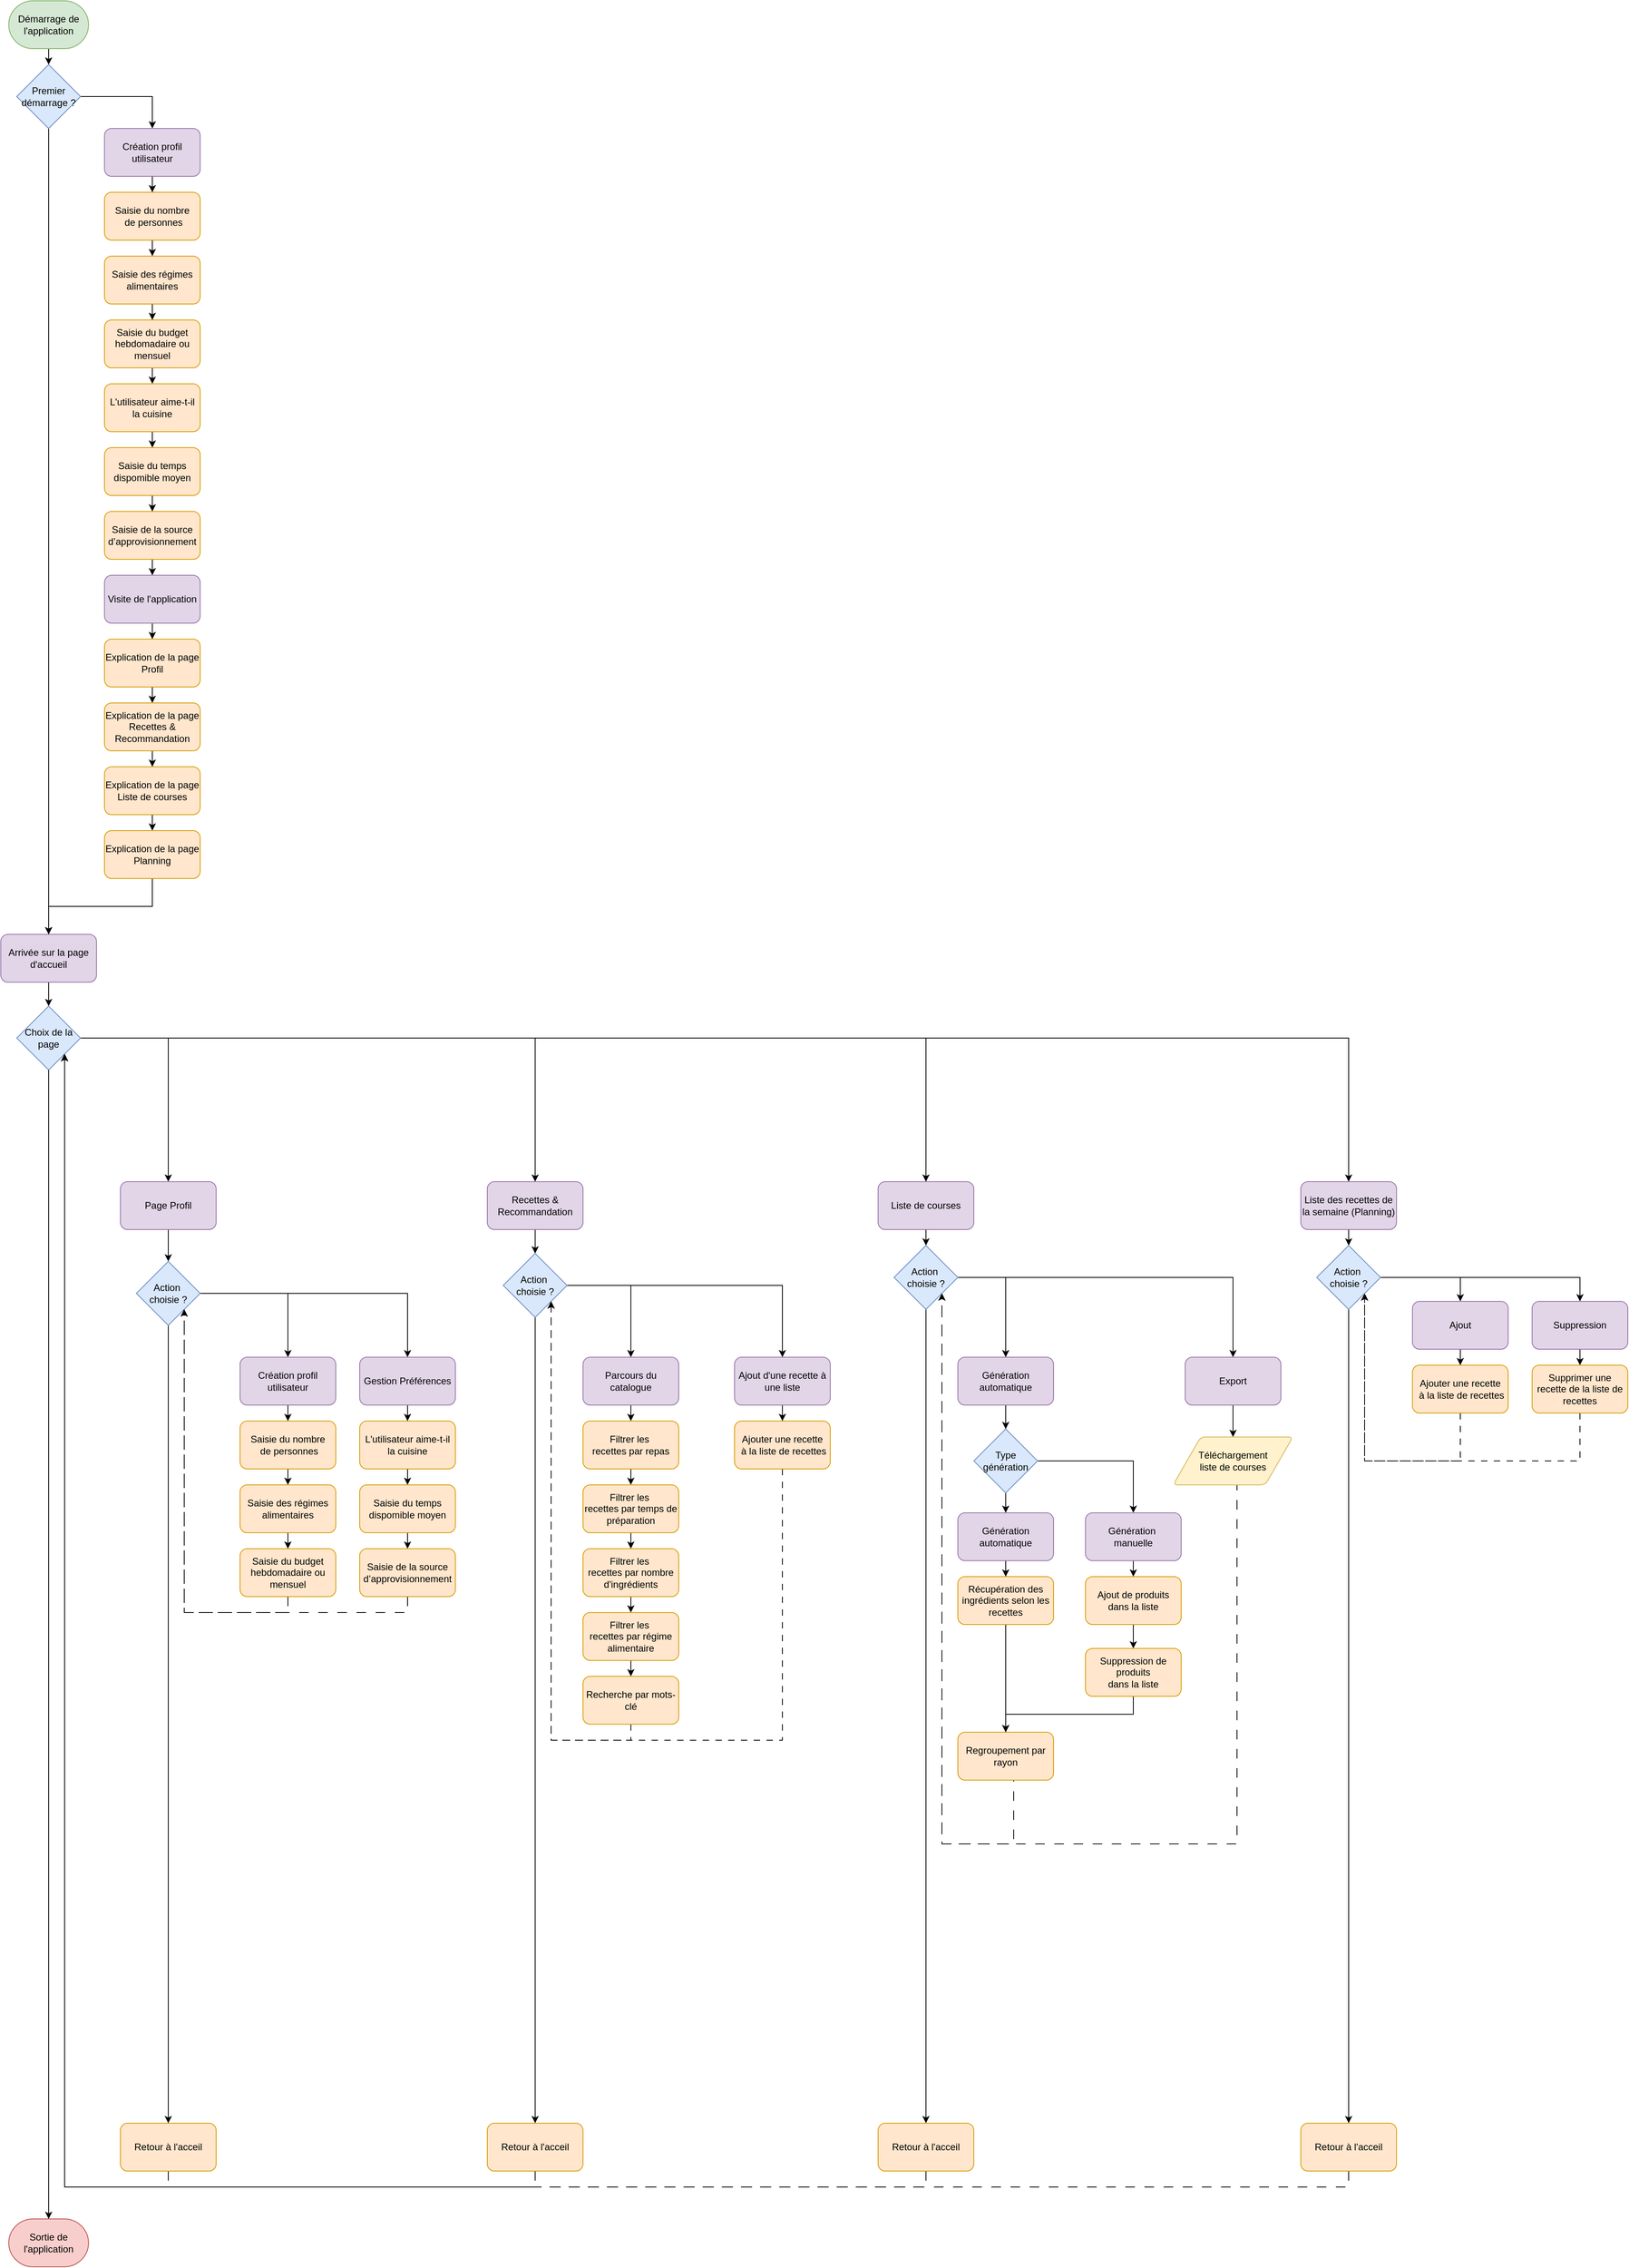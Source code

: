 <mxfile version="26.2.14">
  <diagram id="C5RBs43oDa-KdzZeNtuy" name="Page-1">
    <mxGraphModel dx="5477" dy="4940" grid="1" gridSize="10" guides="1" tooltips="1" connect="1" arrows="1" fold="1" page="0" pageScale="1" pageWidth="827" pageHeight="1169" math="0" shadow="0">
      <root>
        <mxCell id="WIyWlLk6GJQsqaUBKTNV-0" />
        <mxCell id="WIyWlLk6GJQsqaUBKTNV-1" parent="WIyWlLk6GJQsqaUBKTNV-0" />
        <mxCell id="wXpOA6ohuVYkugTAgdoW-139" style="edgeStyle=orthogonalEdgeStyle;rounded=0;orthogonalLoop=1;jettySize=auto;html=1;exitX=0.5;exitY=1;exitDx=0;exitDy=0;entryX=0.5;entryY=0;entryDx=0;entryDy=0;" edge="1" parent="WIyWlLk6GJQsqaUBKTNV-1" source="wXpOA6ohuVYkugTAgdoW-3" target="wXpOA6ohuVYkugTAgdoW-75">
          <mxGeometry relative="1" as="geometry" />
        </mxCell>
        <mxCell id="wXpOA6ohuVYkugTAgdoW-3" value="Arrivée sur la page d&#39;accueil" style="rounded=1;whiteSpace=wrap;html=1;fillColor=#e1d5e7;strokeColor=#9673a6;" vertex="1" parent="WIyWlLk6GJQsqaUBKTNV-1">
          <mxGeometry x="60" y="-350" width="120" height="60" as="geometry" />
        </mxCell>
        <mxCell id="wXpOA6ohuVYkugTAgdoW-43" style="edgeStyle=orthogonalEdgeStyle;rounded=0;orthogonalLoop=1;jettySize=auto;html=1;exitX=0.5;exitY=1;exitDx=0;exitDy=0;entryX=0.5;entryY=0;entryDx=0;entryDy=0;" edge="1" parent="WIyWlLk6GJQsqaUBKTNV-1" source="wXpOA6ohuVYkugTAgdoW-33" target="wXpOA6ohuVYkugTAgdoW-35">
          <mxGeometry relative="1" as="geometry" />
        </mxCell>
        <mxCell id="wXpOA6ohuVYkugTAgdoW-33" value="Recettes &amp;amp; Recommandation" style="rounded=1;whiteSpace=wrap;html=1;fillColor=#e1d5e7;strokeColor=#9673a6;" vertex="1" parent="WIyWlLk6GJQsqaUBKTNV-1">
          <mxGeometry x="670" y="-40" width="120" height="60" as="geometry" />
        </mxCell>
        <mxCell id="wXpOA6ohuVYkugTAgdoW-98" style="edgeStyle=orthogonalEdgeStyle;rounded=0;orthogonalLoop=1;jettySize=auto;html=1;exitX=1;exitY=0.5;exitDx=0;exitDy=0;entryX=0.5;entryY=0;entryDx=0;entryDy=0;" edge="1" parent="WIyWlLk6GJQsqaUBKTNV-1" source="wXpOA6ohuVYkugTAgdoW-35" target="wXpOA6ohuVYkugTAgdoW-97">
          <mxGeometry relative="1" as="geometry" />
        </mxCell>
        <mxCell id="wXpOA6ohuVYkugTAgdoW-99" style="edgeStyle=orthogonalEdgeStyle;rounded=0;orthogonalLoop=1;jettySize=auto;html=1;exitX=1;exitY=0.5;exitDx=0;exitDy=0;entryX=0.5;entryY=0;entryDx=0;entryDy=0;" edge="1" parent="WIyWlLk6GJQsqaUBKTNV-1" source="wXpOA6ohuVYkugTAgdoW-35" target="wXpOA6ohuVYkugTAgdoW-96">
          <mxGeometry relative="1" as="geometry" />
        </mxCell>
        <mxCell id="wXpOA6ohuVYkugTAgdoW-158" style="edgeStyle=orthogonalEdgeStyle;rounded=0;orthogonalLoop=1;jettySize=auto;html=1;exitX=0.5;exitY=1;exitDx=0;exitDy=0;entryX=0.5;entryY=0;entryDx=0;entryDy=0;" edge="1" parent="WIyWlLk6GJQsqaUBKTNV-1" source="wXpOA6ohuVYkugTAgdoW-35" target="wXpOA6ohuVYkugTAgdoW-156">
          <mxGeometry relative="1" as="geometry" />
        </mxCell>
        <mxCell id="wXpOA6ohuVYkugTAgdoW-35" value="&lt;div&gt;Action&amp;nbsp;&lt;/div&gt;&lt;div&gt;choisie ?&lt;/div&gt;" style="rhombus;whiteSpace=wrap;html=1;fillColor=#dae8fc;strokeColor=#6c8ebf;" vertex="1" parent="WIyWlLk6GJQsqaUBKTNV-1">
          <mxGeometry x="690" y="50" width="80" height="80" as="geometry" />
        </mxCell>
        <mxCell id="wXpOA6ohuVYkugTAgdoW-40" style="edgeStyle=orthogonalEdgeStyle;rounded=0;orthogonalLoop=1;jettySize=auto;html=1;exitX=0.5;exitY=1;exitDx=0;exitDy=0;entryX=0.5;entryY=0;entryDx=0;entryDy=0;" edge="1" parent="WIyWlLk6GJQsqaUBKTNV-1" source="wXpOA6ohuVYkugTAgdoW-36" target="wXpOA6ohuVYkugTAgdoW-37">
          <mxGeometry relative="1" as="geometry" />
        </mxCell>
        <mxCell id="wXpOA6ohuVYkugTAgdoW-36" value="&lt;div&gt;Filtrer les&amp;nbsp;&lt;/div&gt;&lt;div&gt;recettes par repas&lt;/div&gt;" style="rounded=1;whiteSpace=wrap;html=1;fillColor=#ffe6cc;strokeColor=#d79b00;" vertex="1" parent="WIyWlLk6GJQsqaUBKTNV-1">
          <mxGeometry x="790" y="260" width="120" height="60" as="geometry" />
        </mxCell>
        <mxCell id="wXpOA6ohuVYkugTAgdoW-41" style="edgeStyle=orthogonalEdgeStyle;rounded=0;orthogonalLoop=1;jettySize=auto;html=1;exitX=0.5;exitY=1;exitDx=0;exitDy=0;entryX=0.5;entryY=0;entryDx=0;entryDy=0;" edge="1" parent="WIyWlLk6GJQsqaUBKTNV-1" source="wXpOA6ohuVYkugTAgdoW-37" target="wXpOA6ohuVYkugTAgdoW-38">
          <mxGeometry relative="1" as="geometry" />
        </mxCell>
        <mxCell id="wXpOA6ohuVYkugTAgdoW-37" value="&lt;div&gt;Filtrer les&amp;nbsp;&lt;/div&gt;&lt;div&gt;recettes par temps de préparation&lt;/div&gt;" style="rounded=1;whiteSpace=wrap;html=1;fillColor=#ffe6cc;strokeColor=#d79b00;" vertex="1" parent="WIyWlLk6GJQsqaUBKTNV-1">
          <mxGeometry x="790" y="340" width="120" height="60" as="geometry" />
        </mxCell>
        <mxCell id="wXpOA6ohuVYkugTAgdoW-62" style="edgeStyle=orthogonalEdgeStyle;rounded=0;orthogonalLoop=1;jettySize=auto;html=1;exitX=0.5;exitY=1;exitDx=0;exitDy=0;entryX=0.5;entryY=0;entryDx=0;entryDy=0;" edge="1" parent="WIyWlLk6GJQsqaUBKTNV-1" source="wXpOA6ohuVYkugTAgdoW-38" target="wXpOA6ohuVYkugTAgdoW-59">
          <mxGeometry relative="1" as="geometry" />
        </mxCell>
        <mxCell id="wXpOA6ohuVYkugTAgdoW-38" value="&lt;div&gt;Filtrer les&amp;nbsp;&lt;/div&gt;&lt;div&gt;recettes par nombre d&#39;ingrédients&lt;/div&gt;" style="rounded=1;whiteSpace=wrap;html=1;fillColor=#ffe6cc;strokeColor=#d79b00;" vertex="1" parent="WIyWlLk6GJQsqaUBKTNV-1">
          <mxGeometry x="790" y="420" width="120" height="60" as="geometry" />
        </mxCell>
        <mxCell id="wXpOA6ohuVYkugTAgdoW-101" style="edgeStyle=orthogonalEdgeStyle;rounded=0;orthogonalLoop=1;jettySize=auto;html=1;exitX=0.5;exitY=1;exitDx=0;exitDy=0;entryX=1;entryY=1;entryDx=0;entryDy=0;dashed=1;dashPattern=8 8;" edge="1" parent="WIyWlLk6GJQsqaUBKTNV-1" source="wXpOA6ohuVYkugTAgdoW-44" target="wXpOA6ohuVYkugTAgdoW-35">
          <mxGeometry relative="1" as="geometry">
            <Array as="points">
              <mxPoint x="1040" y="660" />
              <mxPoint x="750" y="660" />
            </Array>
          </mxGeometry>
        </mxCell>
        <mxCell id="wXpOA6ohuVYkugTAgdoW-44" value="&lt;div&gt;Ajouter une recette&lt;/div&gt;&lt;div&gt;&amp;nbsp;à la liste de recettes&lt;/div&gt;" style="rounded=1;whiteSpace=wrap;html=1;fillColor=#ffe6cc;strokeColor=#d79b00;" vertex="1" parent="WIyWlLk6GJQsqaUBKTNV-1">
          <mxGeometry x="980" y="260" width="120" height="60" as="geometry" />
        </mxCell>
        <mxCell id="wXpOA6ohuVYkugTAgdoW-142" style="edgeStyle=orthogonalEdgeStyle;rounded=0;orthogonalLoop=1;jettySize=auto;html=1;exitX=0.5;exitY=1;exitDx=0;exitDy=0;entryX=0.5;entryY=0;entryDx=0;entryDy=0;" edge="1" parent="WIyWlLk6GJQsqaUBKTNV-1" source="wXpOA6ohuVYkugTAgdoW-46" target="wXpOA6ohuVYkugTAgdoW-141">
          <mxGeometry relative="1" as="geometry" />
        </mxCell>
        <mxCell id="wXpOA6ohuVYkugTAgdoW-46" value="Liste de courses" style="rounded=1;whiteSpace=wrap;html=1;fillColor=#e1d5e7;strokeColor=#9673a6;" vertex="1" parent="WIyWlLk6GJQsqaUBKTNV-1">
          <mxGeometry x="1160" y="-40" width="120" height="60" as="geometry" />
        </mxCell>
        <mxCell id="wXpOA6ohuVYkugTAgdoW-106" style="edgeStyle=orthogonalEdgeStyle;rounded=0;orthogonalLoop=1;jettySize=auto;html=1;exitX=0.5;exitY=1;exitDx=0;exitDy=0;entryX=0.5;entryY=0;entryDx=0;entryDy=0;" edge="1" parent="WIyWlLk6GJQsqaUBKTNV-1" source="wXpOA6ohuVYkugTAgdoW-48" target="wXpOA6ohuVYkugTAgdoW-104">
          <mxGeometry relative="1" as="geometry" />
        </mxCell>
        <mxCell id="wXpOA6ohuVYkugTAgdoW-107" style="edgeStyle=orthogonalEdgeStyle;rounded=0;orthogonalLoop=1;jettySize=auto;html=1;exitX=1;exitY=0.5;exitDx=0;exitDy=0;entryX=0.5;entryY=0;entryDx=0;entryDy=0;" edge="1" parent="WIyWlLk6GJQsqaUBKTNV-1" source="wXpOA6ohuVYkugTAgdoW-48" target="wXpOA6ohuVYkugTAgdoW-105">
          <mxGeometry relative="1" as="geometry" />
        </mxCell>
        <mxCell id="wXpOA6ohuVYkugTAgdoW-48" value="Type génération" style="rhombus;whiteSpace=wrap;html=1;fillColor=#dae8fc;strokeColor=#6c8ebf;" vertex="1" parent="WIyWlLk6GJQsqaUBKTNV-1">
          <mxGeometry x="1280" y="270" width="80" height="80" as="geometry" />
        </mxCell>
        <mxCell id="wXpOA6ohuVYkugTAgdoW-64" style="edgeStyle=orthogonalEdgeStyle;rounded=0;orthogonalLoop=1;jettySize=auto;html=1;exitX=0.5;exitY=1;exitDx=0;exitDy=0;entryX=0.5;entryY=0;entryDx=0;entryDy=0;" edge="1" parent="WIyWlLk6GJQsqaUBKTNV-1" source="wXpOA6ohuVYkugTAgdoW-55" target="wXpOA6ohuVYkugTAgdoW-63">
          <mxGeometry relative="1" as="geometry" />
        </mxCell>
        <mxCell id="wXpOA6ohuVYkugTAgdoW-55" value="&lt;div&gt;Ajout de produits&lt;/div&gt;&lt;div&gt;dans la liste&lt;/div&gt;" style="rounded=1;whiteSpace=wrap;html=1;fillColor=#ffe6cc;strokeColor=#d79b00;" vertex="1" parent="WIyWlLk6GJQsqaUBKTNV-1">
          <mxGeometry x="1420" y="455" width="120" height="60" as="geometry" />
        </mxCell>
        <mxCell id="wXpOA6ohuVYkugTAgdoW-61" style="edgeStyle=orthogonalEdgeStyle;rounded=0;orthogonalLoop=1;jettySize=auto;html=1;exitX=0.5;exitY=1;exitDx=0;exitDy=0;entryX=0.5;entryY=0;entryDx=0;entryDy=0;" edge="1" parent="WIyWlLk6GJQsqaUBKTNV-1" source="wXpOA6ohuVYkugTAgdoW-59" target="wXpOA6ohuVYkugTAgdoW-60">
          <mxGeometry relative="1" as="geometry" />
        </mxCell>
        <mxCell id="wXpOA6ohuVYkugTAgdoW-59" value="&lt;div&gt;Filtrer les&amp;nbsp;&lt;/div&gt;&lt;div&gt;recettes par régime alimentaire&lt;/div&gt;" style="rounded=1;whiteSpace=wrap;html=1;fillColor=#ffe6cc;strokeColor=#d79b00;" vertex="1" parent="WIyWlLk6GJQsqaUBKTNV-1">
          <mxGeometry x="790" y="500" width="120" height="60" as="geometry" />
        </mxCell>
        <mxCell id="wXpOA6ohuVYkugTAgdoW-100" style="edgeStyle=orthogonalEdgeStyle;rounded=0;orthogonalLoop=1;jettySize=auto;html=1;exitX=0.5;exitY=1;exitDx=0;exitDy=0;entryX=1;entryY=1;entryDx=0;entryDy=0;dashed=1;dashPattern=8 8;" edge="1" parent="WIyWlLk6GJQsqaUBKTNV-1" source="wXpOA6ohuVYkugTAgdoW-60" target="wXpOA6ohuVYkugTAgdoW-35">
          <mxGeometry relative="1" as="geometry" />
        </mxCell>
        <mxCell id="wXpOA6ohuVYkugTAgdoW-60" value="Recherche par mots-clé" style="rounded=1;whiteSpace=wrap;html=1;fillColor=#ffe6cc;strokeColor=#d79b00;" vertex="1" parent="WIyWlLk6GJQsqaUBKTNV-1">
          <mxGeometry x="790" y="580" width="120" height="60" as="geometry" />
        </mxCell>
        <mxCell id="wXpOA6ohuVYkugTAgdoW-111" style="edgeStyle=orthogonalEdgeStyle;rounded=0;orthogonalLoop=1;jettySize=auto;html=1;exitX=0.5;exitY=1;exitDx=0;exitDy=0;entryX=0.5;entryY=0;entryDx=0;entryDy=0;" edge="1" parent="WIyWlLk6GJQsqaUBKTNV-1" source="wXpOA6ohuVYkugTAgdoW-63" target="wXpOA6ohuVYkugTAgdoW-65">
          <mxGeometry relative="1" as="geometry" />
        </mxCell>
        <mxCell id="wXpOA6ohuVYkugTAgdoW-63" value="Suppression de produits&lt;div&gt;dans la liste&lt;/div&gt;" style="rounded=1;whiteSpace=wrap;html=1;fillColor=#ffe6cc;strokeColor=#d79b00;" vertex="1" parent="WIyWlLk6GJQsqaUBKTNV-1">
          <mxGeometry x="1420" y="545" width="120" height="60" as="geometry" />
        </mxCell>
        <mxCell id="wXpOA6ohuVYkugTAgdoW-151" style="edgeStyle=orthogonalEdgeStyle;rounded=0;orthogonalLoop=1;jettySize=auto;html=1;exitX=0.5;exitY=1;exitDx=0;exitDy=0;entryX=1;entryY=1;entryDx=0;entryDy=0;dashed=1;dashPattern=12 12;" edge="1" parent="WIyWlLk6GJQsqaUBKTNV-1" source="wXpOA6ohuVYkugTAgdoW-65" target="wXpOA6ohuVYkugTAgdoW-141">
          <mxGeometry relative="1" as="geometry">
            <Array as="points">
              <mxPoint x="1330" y="710" />
              <mxPoint x="1330" y="790" />
              <mxPoint x="1240" y="790" />
            </Array>
          </mxGeometry>
        </mxCell>
        <mxCell id="wXpOA6ohuVYkugTAgdoW-65" value="Regroupement par rayon" style="rounded=1;whiteSpace=wrap;html=1;fillColor=#ffe6cc;strokeColor=#d79b00;" vertex="1" parent="WIyWlLk6GJQsqaUBKTNV-1">
          <mxGeometry x="1260" y="650" width="120" height="60" as="geometry" />
        </mxCell>
        <mxCell id="wXpOA6ohuVYkugTAgdoW-115" style="edgeStyle=orthogonalEdgeStyle;rounded=0;orthogonalLoop=1;jettySize=auto;html=1;exitX=0.5;exitY=1;exitDx=0;exitDy=0;entryX=0.5;entryY=0;entryDx=0;entryDy=0;" edge="1" parent="WIyWlLk6GJQsqaUBKTNV-1" source="wXpOA6ohuVYkugTAgdoW-68" target="wXpOA6ohuVYkugTAgdoW-114">
          <mxGeometry relative="1" as="geometry" />
        </mxCell>
        <mxCell id="wXpOA6ohuVYkugTAgdoW-68" value="&lt;div&gt;Liste des recettes de la semaine (Planning)&lt;/div&gt;" style="rounded=1;whiteSpace=wrap;html=1;fillColor=#e1d5e7;strokeColor=#9673a6;" vertex="1" parent="WIyWlLk6GJQsqaUBKTNV-1">
          <mxGeometry x="1690" y="-40" width="120" height="60" as="geometry" />
        </mxCell>
        <mxCell id="wXpOA6ohuVYkugTAgdoW-124" style="edgeStyle=orthogonalEdgeStyle;rounded=0;orthogonalLoop=1;jettySize=auto;html=1;exitX=0.5;exitY=1;exitDx=0;exitDy=0;entryX=1;entryY=1;entryDx=0;entryDy=0;dashed=1;dashPattern=8 8;" edge="1" parent="WIyWlLk6GJQsqaUBKTNV-1" source="wXpOA6ohuVYkugTAgdoW-70" target="wXpOA6ohuVYkugTAgdoW-114">
          <mxGeometry relative="1" as="geometry">
            <Array as="points">
              <mxPoint x="2040" y="310" />
              <mxPoint x="1770" y="310" />
            </Array>
          </mxGeometry>
        </mxCell>
        <mxCell id="wXpOA6ohuVYkugTAgdoW-70" value="&lt;div&gt;Supprimer une recette de la liste de recettes&lt;/div&gt;" style="rounded=1;whiteSpace=wrap;html=1;fillColor=#ffe6cc;strokeColor=#d79b00;" vertex="1" parent="WIyWlLk6GJQsqaUBKTNV-1">
          <mxGeometry x="1980" y="190" width="120" height="60" as="geometry" />
        </mxCell>
        <mxCell id="wXpOA6ohuVYkugTAgdoW-123" style="edgeStyle=orthogonalEdgeStyle;rounded=0;orthogonalLoop=1;jettySize=auto;html=1;exitX=0.5;exitY=1;exitDx=0;exitDy=0;entryX=1;entryY=1;entryDx=0;entryDy=0;dashed=1;dashPattern=8 8;" edge="1" parent="WIyWlLk6GJQsqaUBKTNV-1" source="wXpOA6ohuVYkugTAgdoW-73" target="wXpOA6ohuVYkugTAgdoW-114">
          <mxGeometry relative="1" as="geometry">
            <Array as="points">
              <mxPoint x="1890" y="310" />
              <mxPoint x="1770" y="310" />
            </Array>
          </mxGeometry>
        </mxCell>
        <mxCell id="wXpOA6ohuVYkugTAgdoW-73" value="&lt;div&gt;Ajouter une recette&lt;/div&gt;&lt;div&gt;&amp;nbsp;à la liste de recettes&lt;/div&gt;" style="rounded=1;whiteSpace=wrap;html=1;fillColor=#ffe6cc;strokeColor=#d79b00;" vertex="1" parent="WIyWlLk6GJQsqaUBKTNV-1">
          <mxGeometry x="1830" y="190" width="120" height="60" as="geometry" />
        </mxCell>
        <mxCell id="wXpOA6ohuVYkugTAgdoW-127" style="edgeStyle=orthogonalEdgeStyle;rounded=0;orthogonalLoop=1;jettySize=auto;html=1;exitX=1;exitY=0.5;exitDx=0;exitDy=0;entryX=0.5;entryY=0;entryDx=0;entryDy=0;" edge="1" parent="WIyWlLk6GJQsqaUBKTNV-1" source="wXpOA6ohuVYkugTAgdoW-75" target="wXpOA6ohuVYkugTAgdoW-4">
          <mxGeometry relative="1" as="geometry">
            <mxPoint x="520" y="-40" as="targetPoint" />
          </mxGeometry>
        </mxCell>
        <mxCell id="wXpOA6ohuVYkugTAgdoW-128" style="edgeStyle=orthogonalEdgeStyle;rounded=0;orthogonalLoop=1;jettySize=auto;html=1;exitX=1;exitY=0.5;exitDx=0;exitDy=0;entryX=0.5;entryY=0;entryDx=0;entryDy=0;" edge="1" parent="WIyWlLk6GJQsqaUBKTNV-1" source="wXpOA6ohuVYkugTAgdoW-75" target="wXpOA6ohuVYkugTAgdoW-33">
          <mxGeometry relative="1" as="geometry" />
        </mxCell>
        <mxCell id="wXpOA6ohuVYkugTAgdoW-129" style="edgeStyle=orthogonalEdgeStyle;rounded=0;orthogonalLoop=1;jettySize=auto;html=1;exitX=1;exitY=0.5;exitDx=0;exitDy=0;entryX=0.5;entryY=0;entryDx=0;entryDy=0;" edge="1" parent="WIyWlLk6GJQsqaUBKTNV-1" source="wXpOA6ohuVYkugTAgdoW-75" target="wXpOA6ohuVYkugTAgdoW-46">
          <mxGeometry relative="1" as="geometry" />
        </mxCell>
        <mxCell id="wXpOA6ohuVYkugTAgdoW-130" style="edgeStyle=orthogonalEdgeStyle;rounded=0;orthogonalLoop=1;jettySize=auto;html=1;exitX=1;exitY=0.5;exitDx=0;exitDy=0;entryX=0.5;entryY=0;entryDx=0;entryDy=0;" edge="1" parent="WIyWlLk6GJQsqaUBKTNV-1" source="wXpOA6ohuVYkugTAgdoW-75" target="wXpOA6ohuVYkugTAgdoW-68">
          <mxGeometry relative="1" as="geometry" />
        </mxCell>
        <mxCell id="wXpOA6ohuVYkugTAgdoW-75" value="Choix de la page" style="rhombus;whiteSpace=wrap;html=1;fillColor=#dae8fc;strokeColor=#6c8ebf;" vertex="1" parent="WIyWlLk6GJQsqaUBKTNV-1">
          <mxGeometry x="80" y="-260" width="80" height="80" as="geometry" />
        </mxCell>
        <mxCell id="wXpOA6ohuVYkugTAgdoW-168" style="edgeStyle=orthogonalEdgeStyle;rounded=0;orthogonalLoop=1;jettySize=auto;html=1;exitX=0.5;exitY=1;exitDx=0;exitDy=0;entryX=0.5;entryY=0;entryDx=0;entryDy=0;" edge="1" parent="WIyWlLk6GJQsqaUBKTNV-1" source="wXpOA6ohuVYkugTAgdoW-96" target="wXpOA6ohuVYkugTAgdoW-36">
          <mxGeometry relative="1" as="geometry" />
        </mxCell>
        <mxCell id="wXpOA6ohuVYkugTAgdoW-96" value="Parcours du catalogue" style="rounded=1;whiteSpace=wrap;html=1;fillColor=#e1d5e7;strokeColor=#9673a6;" vertex="1" parent="WIyWlLk6GJQsqaUBKTNV-1">
          <mxGeometry x="790" y="180" width="120" height="60" as="geometry" />
        </mxCell>
        <mxCell id="wXpOA6ohuVYkugTAgdoW-167" style="edgeStyle=orthogonalEdgeStyle;rounded=0;orthogonalLoop=1;jettySize=auto;html=1;exitX=0.5;exitY=1;exitDx=0;exitDy=0;entryX=0.5;entryY=0;entryDx=0;entryDy=0;" edge="1" parent="WIyWlLk6GJQsqaUBKTNV-1" source="wXpOA6ohuVYkugTAgdoW-97" target="wXpOA6ohuVYkugTAgdoW-44">
          <mxGeometry relative="1" as="geometry" />
        </mxCell>
        <mxCell id="wXpOA6ohuVYkugTAgdoW-97" value="Ajout d&#39;une recette à une liste" style="rounded=1;whiteSpace=wrap;html=1;fillColor=#e1d5e7;strokeColor=#9673a6;" vertex="1" parent="WIyWlLk6GJQsqaUBKTNV-1">
          <mxGeometry x="980" y="180" width="120" height="60" as="geometry" />
        </mxCell>
        <mxCell id="wXpOA6ohuVYkugTAgdoW-113" style="edgeStyle=orthogonalEdgeStyle;rounded=0;orthogonalLoop=1;jettySize=auto;html=1;exitX=0.5;exitY=1;exitDx=0;exitDy=0;entryX=0.5;entryY=0;entryDx=0;entryDy=0;" edge="1" parent="WIyWlLk6GJQsqaUBKTNV-1" source="wXpOA6ohuVYkugTAgdoW-103" target="wXpOA6ohuVYkugTAgdoW-65">
          <mxGeometry relative="1" as="geometry" />
        </mxCell>
        <mxCell id="wXpOA6ohuVYkugTAgdoW-103" value="Récupération des ingrédients selon les recettes" style="rounded=1;whiteSpace=wrap;html=1;fillColor=#ffe6cc;strokeColor=#d79b00;" vertex="1" parent="WIyWlLk6GJQsqaUBKTNV-1">
          <mxGeometry x="1260" y="455" width="120" height="60" as="geometry" />
        </mxCell>
        <mxCell id="wXpOA6ohuVYkugTAgdoW-108" style="edgeStyle=orthogonalEdgeStyle;rounded=0;orthogonalLoop=1;jettySize=auto;html=1;exitX=0.5;exitY=1;exitDx=0;exitDy=0;entryX=0.5;entryY=0;entryDx=0;entryDy=0;" edge="1" parent="WIyWlLk6GJQsqaUBKTNV-1" source="wXpOA6ohuVYkugTAgdoW-104" target="wXpOA6ohuVYkugTAgdoW-103">
          <mxGeometry relative="1" as="geometry" />
        </mxCell>
        <mxCell id="wXpOA6ohuVYkugTAgdoW-104" value="Génération automatique" style="rounded=1;whiteSpace=wrap;html=1;fillColor=#e1d5e7;strokeColor=#9673a6;" vertex="1" parent="WIyWlLk6GJQsqaUBKTNV-1">
          <mxGeometry x="1260" y="375" width="120" height="60" as="geometry" />
        </mxCell>
        <mxCell id="wXpOA6ohuVYkugTAgdoW-109" style="edgeStyle=orthogonalEdgeStyle;rounded=0;orthogonalLoop=1;jettySize=auto;html=1;exitX=0.5;exitY=1;exitDx=0;exitDy=0;entryX=0.5;entryY=0;entryDx=0;entryDy=0;" edge="1" parent="WIyWlLk6GJQsqaUBKTNV-1" source="wXpOA6ohuVYkugTAgdoW-105" target="wXpOA6ohuVYkugTAgdoW-55">
          <mxGeometry relative="1" as="geometry" />
        </mxCell>
        <mxCell id="wXpOA6ohuVYkugTAgdoW-105" value="&lt;div&gt;Génération&amp;nbsp;&lt;/div&gt;&lt;div&gt;manuelle&lt;/div&gt;" style="rounded=1;whiteSpace=wrap;html=1;fillColor=#e1d5e7;strokeColor=#9673a6;" vertex="1" parent="WIyWlLk6GJQsqaUBKTNV-1">
          <mxGeometry x="1420" y="375" width="120" height="60" as="geometry" />
        </mxCell>
        <mxCell id="wXpOA6ohuVYkugTAgdoW-121" style="edgeStyle=orthogonalEdgeStyle;rounded=0;orthogonalLoop=1;jettySize=auto;html=1;exitX=1;exitY=0.5;exitDx=0;exitDy=0;entryX=0.5;entryY=0;entryDx=0;entryDy=0;" edge="1" parent="WIyWlLk6GJQsqaUBKTNV-1" source="wXpOA6ohuVYkugTAgdoW-114" target="wXpOA6ohuVYkugTAgdoW-117">
          <mxGeometry relative="1" as="geometry" />
        </mxCell>
        <mxCell id="wXpOA6ohuVYkugTAgdoW-122" style="edgeStyle=orthogonalEdgeStyle;rounded=0;orthogonalLoop=1;jettySize=auto;html=1;exitX=1;exitY=0.5;exitDx=0;exitDy=0;entryX=0.5;entryY=0;entryDx=0;entryDy=0;" edge="1" parent="WIyWlLk6GJQsqaUBKTNV-1" source="wXpOA6ohuVYkugTAgdoW-114" target="wXpOA6ohuVYkugTAgdoW-118">
          <mxGeometry relative="1" as="geometry" />
        </mxCell>
        <mxCell id="wXpOA6ohuVYkugTAgdoW-153" style="edgeStyle=orthogonalEdgeStyle;rounded=0;orthogonalLoop=1;jettySize=auto;html=1;exitX=0.5;exitY=1;exitDx=0;exitDy=0;entryX=0.5;entryY=0;entryDx=0;entryDy=0;" edge="1" parent="WIyWlLk6GJQsqaUBKTNV-1" source="wXpOA6ohuVYkugTAgdoW-114" target="wXpOA6ohuVYkugTAgdoW-152">
          <mxGeometry relative="1" as="geometry" />
        </mxCell>
        <mxCell id="wXpOA6ohuVYkugTAgdoW-114" value="&lt;div&gt;Action&amp;nbsp;&lt;/div&gt;&lt;div&gt;choisie ?&lt;/div&gt;" style="rhombus;whiteSpace=wrap;html=1;fillColor=#dae8fc;strokeColor=#6c8ebf;" vertex="1" parent="WIyWlLk6GJQsqaUBKTNV-1">
          <mxGeometry x="1710" y="40" width="80" height="80" as="geometry" />
        </mxCell>
        <mxCell id="wXpOA6ohuVYkugTAgdoW-119" style="edgeStyle=orthogonalEdgeStyle;rounded=0;orthogonalLoop=1;jettySize=auto;html=1;exitX=0.5;exitY=1;exitDx=0;exitDy=0;entryX=0.5;entryY=0;entryDx=0;entryDy=0;" edge="1" parent="WIyWlLk6GJQsqaUBKTNV-1" source="wXpOA6ohuVYkugTAgdoW-117" target="wXpOA6ohuVYkugTAgdoW-73">
          <mxGeometry relative="1" as="geometry" />
        </mxCell>
        <mxCell id="wXpOA6ohuVYkugTAgdoW-117" value="Ajout" style="rounded=1;whiteSpace=wrap;html=1;fillColor=#e1d5e7;strokeColor=#9673a6;" vertex="1" parent="WIyWlLk6GJQsqaUBKTNV-1">
          <mxGeometry x="1830" y="110" width="120" height="60" as="geometry" />
        </mxCell>
        <mxCell id="wXpOA6ohuVYkugTAgdoW-120" style="edgeStyle=orthogonalEdgeStyle;rounded=0;orthogonalLoop=1;jettySize=auto;html=1;exitX=0.5;exitY=1;exitDx=0;exitDy=0;entryX=0.5;entryY=0;entryDx=0;entryDy=0;" edge="1" parent="WIyWlLk6GJQsqaUBKTNV-1" source="wXpOA6ohuVYkugTAgdoW-118" target="wXpOA6ohuVYkugTAgdoW-70">
          <mxGeometry relative="1" as="geometry" />
        </mxCell>
        <mxCell id="wXpOA6ohuVYkugTAgdoW-118" value="Suppression" style="rounded=1;whiteSpace=wrap;html=1;fillColor=#e1d5e7;strokeColor=#9673a6;" vertex="1" parent="WIyWlLk6GJQsqaUBKTNV-1">
          <mxGeometry x="1980" y="110" width="120" height="60" as="geometry" />
        </mxCell>
        <mxCell id="wXpOA6ohuVYkugTAgdoW-184" style="edgeStyle=orthogonalEdgeStyle;rounded=0;orthogonalLoop=1;jettySize=auto;html=1;exitX=0.5;exitY=1;exitDx=0;exitDy=0;exitPerimeter=0;entryX=0.5;entryY=0;entryDx=0;entryDy=0;" edge="1" parent="WIyWlLk6GJQsqaUBKTNV-1" source="wXpOA6ohuVYkugTAgdoW-137" target="wXpOA6ohuVYkugTAgdoW-169">
          <mxGeometry relative="1" as="geometry" />
        </mxCell>
        <mxCell id="wXpOA6ohuVYkugTAgdoW-137" value="Démarrage de l&#39;application" style="strokeWidth=1;html=1;shape=mxgraph.flowchart.terminator;whiteSpace=wrap;fillColor=#d5e8d4;strokeColor=#82b366;" vertex="1" parent="WIyWlLk6GJQsqaUBKTNV-1">
          <mxGeometry x="70" y="-1520" width="100" height="60" as="geometry" />
        </mxCell>
        <mxCell id="wXpOA6ohuVYkugTAgdoW-145" style="edgeStyle=orthogonalEdgeStyle;rounded=0;orthogonalLoop=1;jettySize=auto;html=1;exitX=1;exitY=0.5;exitDx=0;exitDy=0;entryX=0.5;entryY=0;entryDx=0;entryDy=0;" edge="1" parent="WIyWlLk6GJQsqaUBKTNV-1" source="wXpOA6ohuVYkugTAgdoW-141" target="wXpOA6ohuVYkugTAgdoW-143">
          <mxGeometry relative="1" as="geometry" />
        </mxCell>
        <mxCell id="wXpOA6ohuVYkugTAgdoW-147" style="edgeStyle=orthogonalEdgeStyle;rounded=0;orthogonalLoop=1;jettySize=auto;html=1;exitX=1;exitY=0.5;exitDx=0;exitDy=0;entryX=0.5;entryY=0;entryDx=0;entryDy=0;" edge="1" parent="WIyWlLk6GJQsqaUBKTNV-1" source="wXpOA6ohuVYkugTAgdoW-141" target="wXpOA6ohuVYkugTAgdoW-146">
          <mxGeometry relative="1" as="geometry" />
        </mxCell>
        <mxCell id="wXpOA6ohuVYkugTAgdoW-155" style="edgeStyle=orthogonalEdgeStyle;rounded=0;orthogonalLoop=1;jettySize=auto;html=1;exitX=0.5;exitY=1;exitDx=0;exitDy=0;entryX=0.5;entryY=0;entryDx=0;entryDy=0;" edge="1" parent="WIyWlLk6GJQsqaUBKTNV-1" source="wXpOA6ohuVYkugTAgdoW-141" target="wXpOA6ohuVYkugTAgdoW-154">
          <mxGeometry relative="1" as="geometry" />
        </mxCell>
        <mxCell id="wXpOA6ohuVYkugTAgdoW-141" value="&lt;div&gt;Action&amp;nbsp;&lt;/div&gt;&lt;div&gt;choisie ?&lt;/div&gt;" style="rhombus;whiteSpace=wrap;html=1;fillColor=#dae8fc;strokeColor=#6c8ebf;" vertex="1" parent="WIyWlLk6GJQsqaUBKTNV-1">
          <mxGeometry x="1180" y="40" width="80" height="80" as="geometry" />
        </mxCell>
        <mxCell id="wXpOA6ohuVYkugTAgdoW-144" style="edgeStyle=orthogonalEdgeStyle;rounded=0;orthogonalLoop=1;jettySize=auto;html=1;exitX=0.5;exitY=1;exitDx=0;exitDy=0;entryX=0.5;entryY=0;entryDx=0;entryDy=0;" edge="1" parent="WIyWlLk6GJQsqaUBKTNV-1" source="wXpOA6ohuVYkugTAgdoW-143" target="wXpOA6ohuVYkugTAgdoW-48">
          <mxGeometry relative="1" as="geometry" />
        </mxCell>
        <mxCell id="wXpOA6ohuVYkugTAgdoW-143" value="Génération automatique" style="rounded=1;whiteSpace=wrap;html=1;fillColor=#e1d5e7;strokeColor=#9673a6;" vertex="1" parent="WIyWlLk6GJQsqaUBKTNV-1">
          <mxGeometry x="1260" y="180" width="120" height="60" as="geometry" />
        </mxCell>
        <mxCell id="wXpOA6ohuVYkugTAgdoW-149" style="edgeStyle=orthogonalEdgeStyle;rounded=0;orthogonalLoop=1;jettySize=auto;html=1;exitX=0.5;exitY=1;exitDx=0;exitDy=0;entryX=0.5;entryY=0;entryDx=0;entryDy=0;" edge="1" parent="WIyWlLk6GJQsqaUBKTNV-1" source="wXpOA6ohuVYkugTAgdoW-146" target="wXpOA6ohuVYkugTAgdoW-148">
          <mxGeometry relative="1" as="geometry">
            <mxPoint x="1605" y="260" as="targetPoint" />
          </mxGeometry>
        </mxCell>
        <mxCell id="wXpOA6ohuVYkugTAgdoW-146" value="Export" style="rounded=1;whiteSpace=wrap;html=1;fillColor=#e1d5e7;strokeColor=#9673a6;" vertex="1" parent="WIyWlLk6GJQsqaUBKTNV-1">
          <mxGeometry x="1545" y="180" width="120" height="60" as="geometry" />
        </mxCell>
        <mxCell id="wXpOA6ohuVYkugTAgdoW-150" style="edgeStyle=orthogonalEdgeStyle;rounded=0;orthogonalLoop=1;jettySize=auto;html=1;exitX=0.5;exitY=1;exitDx=0;exitDy=0;entryX=1;entryY=1;entryDx=0;entryDy=0;dashed=1;dashPattern=12 12;" edge="1" parent="WIyWlLk6GJQsqaUBKTNV-1" source="wXpOA6ohuVYkugTAgdoW-148" target="wXpOA6ohuVYkugTAgdoW-141">
          <mxGeometry relative="1" as="geometry">
            <Array as="points">
              <mxPoint x="1610" y="340" />
              <mxPoint x="1610" y="790" />
              <mxPoint x="1240" y="790" />
            </Array>
          </mxGeometry>
        </mxCell>
        <mxCell id="wXpOA6ohuVYkugTAgdoW-148" value="&lt;div&gt;Téléchargement&lt;/div&gt;&lt;div&gt;liste de courses&lt;/div&gt;" style="shape=parallelogram;html=1;strokeWidth=1;perimeter=parallelogramPerimeter;whiteSpace=wrap;rounded=1;arcSize=12;size=0.23;fillColor=#fff2cc;strokeColor=#d6b656;" vertex="1" parent="WIyWlLk6GJQsqaUBKTNV-1">
          <mxGeometry x="1530" y="280" width="150" height="60" as="geometry" />
        </mxCell>
        <mxCell id="wXpOA6ohuVYkugTAgdoW-164" style="edgeStyle=orthogonalEdgeStyle;rounded=0;orthogonalLoop=1;jettySize=auto;html=1;exitX=0.5;exitY=1;exitDx=0;exitDy=0;entryX=1;entryY=1;entryDx=0;entryDy=0;dashed=1;dashPattern=12 12;" edge="1" parent="WIyWlLk6GJQsqaUBKTNV-1" source="wXpOA6ohuVYkugTAgdoW-152" target="wXpOA6ohuVYkugTAgdoW-75">
          <mxGeometry relative="1" as="geometry" />
        </mxCell>
        <mxCell id="wXpOA6ohuVYkugTAgdoW-152" value="Retour à l&#39;acceil" style="rounded=1;whiteSpace=wrap;html=1;fillColor=#ffe6cc;strokeColor=#d79b00;" vertex="1" parent="WIyWlLk6GJQsqaUBKTNV-1">
          <mxGeometry x="1690" y="1140" width="120" height="60" as="geometry" />
        </mxCell>
        <mxCell id="wXpOA6ohuVYkugTAgdoW-163" style="edgeStyle=orthogonalEdgeStyle;rounded=0;orthogonalLoop=1;jettySize=auto;html=1;exitX=0.5;exitY=1;exitDx=0;exitDy=0;entryX=1;entryY=1;entryDx=0;entryDy=0;dashed=1;dashPattern=12 12;" edge="1" parent="WIyWlLk6GJQsqaUBKTNV-1" source="wXpOA6ohuVYkugTAgdoW-154" target="wXpOA6ohuVYkugTAgdoW-75">
          <mxGeometry relative="1" as="geometry" />
        </mxCell>
        <mxCell id="wXpOA6ohuVYkugTAgdoW-154" value="Retour à l&#39;acceil" style="rounded=1;whiteSpace=wrap;html=1;fillColor=#ffe6cc;strokeColor=#d79b00;" vertex="1" parent="WIyWlLk6GJQsqaUBKTNV-1">
          <mxGeometry x="1160" y="1140" width="120" height="60" as="geometry" />
        </mxCell>
        <mxCell id="wXpOA6ohuVYkugTAgdoW-162" style="edgeStyle=orthogonalEdgeStyle;rounded=0;orthogonalLoop=1;jettySize=auto;html=1;exitX=0.5;exitY=1;exitDx=0;exitDy=0;entryX=1;entryY=1;entryDx=0;entryDy=0;dashed=1;dashPattern=12 12;" edge="1" parent="WIyWlLk6GJQsqaUBKTNV-1" source="wXpOA6ohuVYkugTAgdoW-156" target="wXpOA6ohuVYkugTAgdoW-75">
          <mxGeometry relative="1" as="geometry">
            <mxPoint x="180" y="-140" as="targetPoint" />
          </mxGeometry>
        </mxCell>
        <mxCell id="wXpOA6ohuVYkugTAgdoW-156" value="Retour à l&#39;acceil" style="rounded=1;whiteSpace=wrap;html=1;fillColor=#ffe6cc;strokeColor=#d79b00;" vertex="1" parent="WIyWlLk6GJQsqaUBKTNV-1">
          <mxGeometry x="670" y="1140" width="120" height="60" as="geometry" />
        </mxCell>
        <mxCell id="wXpOA6ohuVYkugTAgdoW-161" style="edgeStyle=orthogonalEdgeStyle;rounded=0;orthogonalLoop=1;jettySize=auto;html=1;exitX=0.5;exitY=1;exitDx=0;exitDy=0;entryX=1;entryY=1;entryDx=0;entryDy=0;dashed=1;dashPattern=12 12;" edge="1" parent="WIyWlLk6GJQsqaUBKTNV-1" source="wXpOA6ohuVYkugTAgdoW-159" target="wXpOA6ohuVYkugTAgdoW-75">
          <mxGeometry relative="1" as="geometry" />
        </mxCell>
        <mxCell id="wXpOA6ohuVYkugTAgdoW-159" value="Retour à l&#39;acceil" style="rounded=1;whiteSpace=wrap;html=1;fillColor=#ffe6cc;strokeColor=#d79b00;" vertex="1" parent="WIyWlLk6GJQsqaUBKTNV-1">
          <mxGeometry x="210" y="1140" width="120" height="60" as="geometry" />
        </mxCell>
        <mxCell id="wXpOA6ohuVYkugTAgdoW-160" style="edgeStyle=orthogonalEdgeStyle;rounded=0;orthogonalLoop=1;jettySize=auto;html=1;exitX=0.5;exitY=1;exitDx=0;exitDy=0;entryX=0.5;entryY=0;entryDx=0;entryDy=0;" edge="1" parent="WIyWlLk6GJQsqaUBKTNV-1" source="wXpOA6ohuVYkugTAgdoW-20" target="wXpOA6ohuVYkugTAgdoW-159">
          <mxGeometry relative="1" as="geometry" />
        </mxCell>
        <mxCell id="wXpOA6ohuVYkugTAgdoW-165" value="Sortie de l&#39;application" style="strokeWidth=1;html=1;shape=mxgraph.flowchart.terminator;whiteSpace=wrap;fillColor=#f8cecc;strokeColor=#b85450;" vertex="1" parent="WIyWlLk6GJQsqaUBKTNV-1">
          <mxGeometry x="70" y="1260" width="100" height="60" as="geometry" />
        </mxCell>
        <mxCell id="wXpOA6ohuVYkugTAgdoW-166" style="edgeStyle=orthogonalEdgeStyle;rounded=0;orthogonalLoop=1;jettySize=auto;html=1;exitX=0.5;exitY=1;exitDx=0;exitDy=0;entryX=0.5;entryY=0;entryDx=0;entryDy=0;entryPerimeter=0;" edge="1" parent="WIyWlLk6GJQsqaUBKTNV-1" source="wXpOA6ohuVYkugTAgdoW-75" target="wXpOA6ohuVYkugTAgdoW-165">
          <mxGeometry relative="1" as="geometry" />
        </mxCell>
        <mxCell id="wXpOA6ohuVYkugTAgdoW-177" style="edgeStyle=orthogonalEdgeStyle;rounded=0;orthogonalLoop=1;jettySize=auto;html=1;exitX=1;exitY=0.5;exitDx=0;exitDy=0;entryX=0.5;entryY=0;entryDx=0;entryDy=0;" edge="1" parent="WIyWlLk6GJQsqaUBKTNV-1" source="wXpOA6ohuVYkugTAgdoW-169" target="wXpOA6ohuVYkugTAgdoW-176">
          <mxGeometry relative="1" as="geometry" />
        </mxCell>
        <mxCell id="wXpOA6ohuVYkugTAgdoW-195" style="edgeStyle=orthogonalEdgeStyle;rounded=0;orthogonalLoop=1;jettySize=auto;html=1;exitX=0.5;exitY=1;exitDx=0;exitDy=0;entryX=0.5;entryY=0;entryDx=0;entryDy=0;" edge="1" parent="WIyWlLk6GJQsqaUBKTNV-1" source="wXpOA6ohuVYkugTAgdoW-169" target="wXpOA6ohuVYkugTAgdoW-3">
          <mxGeometry relative="1" as="geometry" />
        </mxCell>
        <mxCell id="wXpOA6ohuVYkugTAgdoW-169" value="Premier démarrage ?" style="rhombus;whiteSpace=wrap;html=1;fillColor=#dae8fc;strokeColor=#6c8ebf;" vertex="1" parent="WIyWlLk6GJQsqaUBKTNV-1">
          <mxGeometry x="80" y="-1440" width="80" height="80" as="geometry" />
        </mxCell>
        <mxCell id="wXpOA6ohuVYkugTAgdoW-21" style="edgeStyle=orthogonalEdgeStyle;rounded=0;orthogonalLoop=1;jettySize=auto;html=1;exitX=0.5;exitY=1;exitDx=0;exitDy=0;entryX=0.5;entryY=0;entryDx=0;entryDy=0;" edge="1" parent="WIyWlLk6GJQsqaUBKTNV-1" source="wXpOA6ohuVYkugTAgdoW-4" target="wXpOA6ohuVYkugTAgdoW-20">
          <mxGeometry relative="1" as="geometry" />
        </mxCell>
        <mxCell id="wXpOA6ohuVYkugTAgdoW-4" value="&lt;div&gt;Page Profil&lt;/div&gt;" style="rounded=1;whiteSpace=wrap;html=1;fillColor=#e1d5e7;strokeColor=#9673a6;" vertex="1" parent="WIyWlLk6GJQsqaUBKTNV-1">
          <mxGeometry x="210" y="-40" width="120" height="60" as="geometry" />
        </mxCell>
        <mxCell id="wXpOA6ohuVYkugTAgdoW-89" style="edgeStyle=orthogonalEdgeStyle;rounded=0;orthogonalLoop=1;jettySize=auto;html=1;exitX=1;exitY=0.5;exitDx=0;exitDy=0;entryX=0.5;entryY=0;entryDx=0;entryDy=0;" edge="1" parent="WIyWlLk6GJQsqaUBKTNV-1" source="wXpOA6ohuVYkugTAgdoW-20" target="wXpOA6ohuVYkugTAgdoW-87">
          <mxGeometry relative="1" as="geometry" />
        </mxCell>
        <mxCell id="wXpOA6ohuVYkugTAgdoW-92" style="edgeStyle=orthogonalEdgeStyle;rounded=0;orthogonalLoop=1;jettySize=auto;html=1;exitX=1;exitY=0.5;exitDx=0;exitDy=0;entryX=0.5;entryY=0;entryDx=0;entryDy=0;" edge="1" parent="WIyWlLk6GJQsqaUBKTNV-1" source="wXpOA6ohuVYkugTAgdoW-20" target="wXpOA6ohuVYkugTAgdoW-86">
          <mxGeometry relative="1" as="geometry" />
        </mxCell>
        <mxCell id="wXpOA6ohuVYkugTAgdoW-20" value="&lt;div&gt;Action&amp;nbsp;&lt;/div&gt;&lt;div&gt;choisie ?&lt;/div&gt;" style="rhombus;whiteSpace=wrap;html=1;fillColor=#dae8fc;strokeColor=#6c8ebf;" vertex="1" parent="WIyWlLk6GJQsqaUBKTNV-1">
          <mxGeometry x="230" y="60" width="80" height="80" as="geometry" />
        </mxCell>
        <mxCell id="wXpOA6ohuVYkugTAgdoW-76" style="edgeStyle=orthogonalEdgeStyle;rounded=0;orthogonalLoop=1;jettySize=auto;html=1;exitX=0.5;exitY=1;exitDx=0;exitDy=0;entryX=0.5;entryY=0;entryDx=0;entryDy=0;" edge="1" parent="WIyWlLk6GJQsqaUBKTNV-1" source="wXpOA6ohuVYkugTAgdoW-77" target="wXpOA6ohuVYkugTAgdoW-80">
          <mxGeometry relative="1" as="geometry" />
        </mxCell>
        <mxCell id="wXpOA6ohuVYkugTAgdoW-77" value="&lt;div&gt;Saisie du nombre&lt;/div&gt;&lt;div&gt;&amp;nbsp;de personnes&lt;/div&gt;" style="rounded=1;whiteSpace=wrap;html=1;fillColor=#ffe6cc;strokeColor=#d79b00;" vertex="1" parent="WIyWlLk6GJQsqaUBKTNV-1">
          <mxGeometry x="360" y="260" width="120" height="60" as="geometry" />
        </mxCell>
        <mxCell id="wXpOA6ohuVYkugTAgdoW-93" style="edgeStyle=orthogonalEdgeStyle;rounded=0;orthogonalLoop=1;jettySize=auto;html=1;exitX=0.5;exitY=1;exitDx=0;exitDy=0;entryX=1;entryY=1;entryDx=0;entryDy=0;dashed=1;dashPattern=12 12;" edge="1" parent="WIyWlLk6GJQsqaUBKTNV-1" source="wXpOA6ohuVYkugTAgdoW-78" target="wXpOA6ohuVYkugTAgdoW-20">
          <mxGeometry relative="1" as="geometry" />
        </mxCell>
        <mxCell id="wXpOA6ohuVYkugTAgdoW-78" value="Saisie du budget hebdomadaire ou mensuel" style="rounded=1;whiteSpace=wrap;html=1;fillColor=#ffe6cc;strokeColor=#d79b00;" vertex="1" parent="WIyWlLk6GJQsqaUBKTNV-1">
          <mxGeometry x="360" y="420" width="120" height="60" as="geometry" />
        </mxCell>
        <mxCell id="wXpOA6ohuVYkugTAgdoW-79" style="edgeStyle=orthogonalEdgeStyle;rounded=0;orthogonalLoop=1;jettySize=auto;html=1;exitX=0.5;exitY=1;exitDx=0;exitDy=0;entryX=0.5;entryY=0;entryDx=0;entryDy=0;" edge="1" parent="WIyWlLk6GJQsqaUBKTNV-1" source="wXpOA6ohuVYkugTAgdoW-80" target="wXpOA6ohuVYkugTAgdoW-78">
          <mxGeometry relative="1" as="geometry" />
        </mxCell>
        <mxCell id="wXpOA6ohuVYkugTAgdoW-80" value="&lt;div&gt;Saisie des régimes alimentaires&lt;/div&gt;" style="rounded=1;whiteSpace=wrap;html=1;fillColor=#ffe6cc;strokeColor=#d79b00;" vertex="1" parent="WIyWlLk6GJQsqaUBKTNV-1">
          <mxGeometry x="360" y="340" width="120" height="60" as="geometry" />
        </mxCell>
        <mxCell id="wXpOA6ohuVYkugTAgdoW-81" style="edgeStyle=orthogonalEdgeStyle;rounded=0;orthogonalLoop=1;jettySize=auto;html=1;exitX=0.5;exitY=1;exitDx=0;exitDy=0;entryX=0.5;entryY=0;entryDx=0;entryDy=0;" edge="1" parent="WIyWlLk6GJQsqaUBKTNV-1" source="wXpOA6ohuVYkugTAgdoW-82" target="wXpOA6ohuVYkugTAgdoW-84">
          <mxGeometry relative="1" as="geometry" />
        </mxCell>
        <mxCell id="wXpOA6ohuVYkugTAgdoW-82" value="L&#39;utilisateur aime-t-il la cuisine" style="rounded=1;whiteSpace=wrap;html=1;fillColor=#ffe6cc;strokeColor=#d79b00;" vertex="1" parent="WIyWlLk6GJQsqaUBKTNV-1">
          <mxGeometry x="510" y="260" width="120" height="60" as="geometry" />
        </mxCell>
        <mxCell id="wXpOA6ohuVYkugTAgdoW-83" style="edgeStyle=orthogonalEdgeStyle;rounded=0;orthogonalLoop=1;jettySize=auto;html=1;exitX=0.5;exitY=1;exitDx=0;exitDy=0;entryX=0.5;entryY=0;entryDx=0;entryDy=0;" edge="1" parent="WIyWlLk6GJQsqaUBKTNV-1" source="wXpOA6ohuVYkugTAgdoW-84" target="wXpOA6ohuVYkugTAgdoW-85">
          <mxGeometry relative="1" as="geometry" />
        </mxCell>
        <mxCell id="wXpOA6ohuVYkugTAgdoW-84" value="Saisie du temps dispomible moyen" style="rounded=1;whiteSpace=wrap;html=1;fillColor=#ffe6cc;strokeColor=#d79b00;" vertex="1" parent="WIyWlLk6GJQsqaUBKTNV-1">
          <mxGeometry x="510" y="340" width="120" height="60" as="geometry" />
        </mxCell>
        <mxCell id="wXpOA6ohuVYkugTAgdoW-94" style="edgeStyle=orthogonalEdgeStyle;rounded=0;orthogonalLoop=1;jettySize=auto;html=1;exitX=0.5;exitY=1;exitDx=0;exitDy=0;entryX=1;entryY=1;entryDx=0;entryDy=0;dashed=1;dashPattern=12 12;" edge="1" parent="WIyWlLk6GJQsqaUBKTNV-1" source="wXpOA6ohuVYkugTAgdoW-85" target="wXpOA6ohuVYkugTAgdoW-20">
          <mxGeometry relative="1" as="geometry" />
        </mxCell>
        <mxCell id="wXpOA6ohuVYkugTAgdoW-85" value="Saisie de la source &lt;font style=&quot;font-size: 12px;&quot;&gt;&lt;span id=&quot;docs-internal-guid-774d3248-7fff-bee1-e247-83fd71345e65&quot; style=&quot;font-family: Arial, sans-serif; color: rgb(0, 0, 0); background-color: transparent; font-weight: 400; font-style: normal; font-variant: normal; text-decoration: none; vertical-align: baseline; white-space: pre-wrap;&quot;&gt;d’&lt;/span&gt;&lt;/font&gt;&lt;font style=&quot;font-size: 12px;&quot;&gt;&lt;span id=&quot;docs-internal-guid-774d3248-7fff-bee1-e247-83fd71345e65&quot; style=&quot;font-family: Arial, sans-serif; color: rgb(0, 0, 0); background-color: transparent; font-weight: 400; font-style: normal; font-variant: normal; text-decoration: none; vertical-align: baseline; white-space: pre-wrap;&quot;&gt;approvisionnement&lt;/span&gt;&lt;/font&gt;" style="rounded=1;whiteSpace=wrap;html=1;fillColor=#ffe6cc;strokeColor=#d79b00;" vertex="1" parent="WIyWlLk6GJQsqaUBKTNV-1">
          <mxGeometry x="510" y="420" width="120" height="60" as="geometry" />
        </mxCell>
        <mxCell id="wXpOA6ohuVYkugTAgdoW-90" style="edgeStyle=orthogonalEdgeStyle;rounded=0;orthogonalLoop=1;jettySize=auto;html=1;exitX=0.5;exitY=1;exitDx=0;exitDy=0;entryX=0.5;entryY=0;entryDx=0;entryDy=0;" edge="1" parent="WIyWlLk6GJQsqaUBKTNV-1" source="wXpOA6ohuVYkugTAgdoW-86" target="wXpOA6ohuVYkugTAgdoW-77">
          <mxGeometry relative="1" as="geometry" />
        </mxCell>
        <mxCell id="wXpOA6ohuVYkugTAgdoW-86" value="Création profil utilisateur" style="rounded=1;whiteSpace=wrap;html=1;fillColor=#e1d5e7;strokeColor=#9673a6;" vertex="1" parent="WIyWlLk6GJQsqaUBKTNV-1">
          <mxGeometry x="360" y="180" width="120" height="60" as="geometry" />
        </mxCell>
        <mxCell id="wXpOA6ohuVYkugTAgdoW-91" style="edgeStyle=orthogonalEdgeStyle;rounded=0;orthogonalLoop=1;jettySize=auto;html=1;exitX=0.5;exitY=1;exitDx=0;exitDy=0;entryX=0.5;entryY=0;entryDx=0;entryDy=0;" edge="1" parent="WIyWlLk6GJQsqaUBKTNV-1" source="wXpOA6ohuVYkugTAgdoW-87" target="wXpOA6ohuVYkugTAgdoW-82">
          <mxGeometry relative="1" as="geometry" />
        </mxCell>
        <mxCell id="wXpOA6ohuVYkugTAgdoW-87" value="Gestion Préférences" style="rounded=1;whiteSpace=wrap;html=1;fillColor=#e1d5e7;strokeColor=#9673a6;" vertex="1" parent="WIyWlLk6GJQsqaUBKTNV-1">
          <mxGeometry x="510" y="180" width="120" height="60" as="geometry" />
        </mxCell>
        <mxCell id="wXpOA6ohuVYkugTAgdoW-179" style="edgeStyle=orthogonalEdgeStyle;rounded=0;orthogonalLoop=1;jettySize=auto;html=1;exitX=0.5;exitY=1;exitDx=0;exitDy=0;entryX=0.5;entryY=0;entryDx=0;entryDy=0;" edge="1" parent="WIyWlLk6GJQsqaUBKTNV-1" source="wXpOA6ohuVYkugTAgdoW-170" target="wXpOA6ohuVYkugTAgdoW-172">
          <mxGeometry relative="1" as="geometry" />
        </mxCell>
        <mxCell id="wXpOA6ohuVYkugTAgdoW-170" value="&lt;div&gt;Saisie du nombre&lt;/div&gt;&lt;div&gt;&amp;nbsp;de personnes&lt;/div&gt;" style="rounded=1;whiteSpace=wrap;html=1;fillColor=#ffe6cc;strokeColor=#d79b00;" vertex="1" parent="WIyWlLk6GJQsqaUBKTNV-1">
          <mxGeometry x="190" y="-1280" width="120" height="60" as="geometry" />
        </mxCell>
        <mxCell id="wXpOA6ohuVYkugTAgdoW-181" style="edgeStyle=orthogonalEdgeStyle;rounded=0;orthogonalLoop=1;jettySize=auto;html=1;exitX=0.5;exitY=1;exitDx=0;exitDy=0;entryX=0.5;entryY=0;entryDx=0;entryDy=0;" edge="1" parent="WIyWlLk6GJQsqaUBKTNV-1" source="wXpOA6ohuVYkugTAgdoW-171" target="wXpOA6ohuVYkugTAgdoW-173">
          <mxGeometry relative="1" as="geometry" />
        </mxCell>
        <mxCell id="wXpOA6ohuVYkugTAgdoW-171" value="Saisie du budget hebdomadaire ou mensuel" style="rounded=1;whiteSpace=wrap;html=1;fillColor=#ffe6cc;strokeColor=#d79b00;" vertex="1" parent="WIyWlLk6GJQsqaUBKTNV-1">
          <mxGeometry x="190" y="-1120" width="120" height="60" as="geometry" />
        </mxCell>
        <mxCell id="wXpOA6ohuVYkugTAgdoW-180" style="edgeStyle=orthogonalEdgeStyle;rounded=0;orthogonalLoop=1;jettySize=auto;html=1;exitX=0.5;exitY=1;exitDx=0;exitDy=0;entryX=0.5;entryY=0;entryDx=0;entryDy=0;" edge="1" parent="WIyWlLk6GJQsqaUBKTNV-1" source="wXpOA6ohuVYkugTAgdoW-172" target="wXpOA6ohuVYkugTAgdoW-171">
          <mxGeometry relative="1" as="geometry" />
        </mxCell>
        <mxCell id="wXpOA6ohuVYkugTAgdoW-172" value="&lt;div&gt;Saisie des régimes alimentaires&lt;/div&gt;" style="rounded=1;whiteSpace=wrap;html=1;fillColor=#ffe6cc;strokeColor=#d79b00;" vertex="1" parent="WIyWlLk6GJQsqaUBKTNV-1">
          <mxGeometry x="190" y="-1200" width="120" height="60" as="geometry" />
        </mxCell>
        <mxCell id="wXpOA6ohuVYkugTAgdoW-182" style="edgeStyle=orthogonalEdgeStyle;rounded=0;orthogonalLoop=1;jettySize=auto;html=1;exitX=0.5;exitY=1;exitDx=0;exitDy=0;entryX=0.5;entryY=0;entryDx=0;entryDy=0;" edge="1" parent="WIyWlLk6GJQsqaUBKTNV-1" source="wXpOA6ohuVYkugTAgdoW-173" target="wXpOA6ohuVYkugTAgdoW-174">
          <mxGeometry relative="1" as="geometry" />
        </mxCell>
        <mxCell id="wXpOA6ohuVYkugTAgdoW-173" value="L&#39;utilisateur aime-t-il la cuisine" style="rounded=1;whiteSpace=wrap;html=1;fillColor=#ffe6cc;strokeColor=#d79b00;" vertex="1" parent="WIyWlLk6GJQsqaUBKTNV-1">
          <mxGeometry x="190" y="-1040" width="120" height="60" as="geometry" />
        </mxCell>
        <mxCell id="wXpOA6ohuVYkugTAgdoW-183" style="edgeStyle=orthogonalEdgeStyle;rounded=0;orthogonalLoop=1;jettySize=auto;html=1;exitX=0.5;exitY=1;exitDx=0;exitDy=0;entryX=0.5;entryY=0;entryDx=0;entryDy=0;" edge="1" parent="WIyWlLk6GJQsqaUBKTNV-1" source="wXpOA6ohuVYkugTAgdoW-174" target="wXpOA6ohuVYkugTAgdoW-175">
          <mxGeometry relative="1" as="geometry" />
        </mxCell>
        <mxCell id="wXpOA6ohuVYkugTAgdoW-174" value="Saisie du temps dispomible moyen" style="rounded=1;whiteSpace=wrap;html=1;fillColor=#ffe6cc;strokeColor=#d79b00;" vertex="1" parent="WIyWlLk6GJQsqaUBKTNV-1">
          <mxGeometry x="190" y="-960" width="120" height="60" as="geometry" />
        </mxCell>
        <mxCell id="wXpOA6ohuVYkugTAgdoW-186" style="edgeStyle=orthogonalEdgeStyle;rounded=0;orthogonalLoop=1;jettySize=auto;html=1;exitX=0.5;exitY=1;exitDx=0;exitDy=0;entryX=0.5;entryY=0;entryDx=0;entryDy=0;" edge="1" parent="WIyWlLk6GJQsqaUBKTNV-1" source="wXpOA6ohuVYkugTAgdoW-175" target="wXpOA6ohuVYkugTAgdoW-185">
          <mxGeometry relative="1" as="geometry" />
        </mxCell>
        <mxCell id="wXpOA6ohuVYkugTAgdoW-175" value="Saisie de la source &lt;font style=&quot;font-size: 12px;&quot;&gt;&lt;span id=&quot;docs-internal-guid-774d3248-7fff-bee1-e247-83fd71345e65&quot; style=&quot;font-family: Arial, sans-serif; color: rgb(0, 0, 0); background-color: transparent; font-weight: 400; font-style: normal; font-variant: normal; text-decoration: none; vertical-align: baseline; white-space: pre-wrap;&quot;&gt;d’&lt;/span&gt;&lt;/font&gt;&lt;font style=&quot;font-size: 12px;&quot;&gt;&lt;span id=&quot;docs-internal-guid-774d3248-7fff-bee1-e247-83fd71345e65&quot; style=&quot;font-family: Arial, sans-serif; color: rgb(0, 0, 0); background-color: transparent; font-weight: 400; font-style: normal; font-variant: normal; text-decoration: none; vertical-align: baseline; white-space: pre-wrap;&quot;&gt;approvisionnement&lt;/span&gt;&lt;/font&gt;" style="rounded=1;whiteSpace=wrap;html=1;fillColor=#ffe6cc;strokeColor=#d79b00;" vertex="1" parent="WIyWlLk6GJQsqaUBKTNV-1">
          <mxGeometry x="190" y="-880" width="120" height="60" as="geometry" />
        </mxCell>
        <mxCell id="wXpOA6ohuVYkugTAgdoW-178" style="edgeStyle=orthogonalEdgeStyle;rounded=0;orthogonalLoop=1;jettySize=auto;html=1;exitX=0.5;exitY=1;exitDx=0;exitDy=0;entryX=0.5;entryY=0;entryDx=0;entryDy=0;" edge="1" parent="WIyWlLk6GJQsqaUBKTNV-1" source="wXpOA6ohuVYkugTAgdoW-176" target="wXpOA6ohuVYkugTAgdoW-170">
          <mxGeometry relative="1" as="geometry" />
        </mxCell>
        <mxCell id="wXpOA6ohuVYkugTAgdoW-176" value="Création profil utilisateur" style="rounded=1;whiteSpace=wrap;html=1;fillColor=#e1d5e7;strokeColor=#9673a6;" vertex="1" parent="WIyWlLk6GJQsqaUBKTNV-1">
          <mxGeometry x="190" y="-1360" width="120" height="60" as="geometry" />
        </mxCell>
        <mxCell id="wXpOA6ohuVYkugTAgdoW-191" style="edgeStyle=orthogonalEdgeStyle;rounded=0;orthogonalLoop=1;jettySize=auto;html=1;exitX=0.5;exitY=1;exitDx=0;exitDy=0;entryX=0.5;entryY=0;entryDx=0;entryDy=0;" edge="1" parent="WIyWlLk6GJQsqaUBKTNV-1" source="wXpOA6ohuVYkugTAgdoW-185" target="wXpOA6ohuVYkugTAgdoW-187">
          <mxGeometry relative="1" as="geometry" />
        </mxCell>
        <mxCell id="wXpOA6ohuVYkugTAgdoW-185" value="Visite de l&#39;application" style="rounded=1;whiteSpace=wrap;html=1;fillColor=#e1d5e7;strokeColor=#9673a6;" vertex="1" parent="WIyWlLk6GJQsqaUBKTNV-1">
          <mxGeometry x="190" y="-800" width="120" height="60" as="geometry" />
        </mxCell>
        <mxCell id="wXpOA6ohuVYkugTAgdoW-192" style="edgeStyle=orthogonalEdgeStyle;rounded=0;orthogonalLoop=1;jettySize=auto;html=1;exitX=0.5;exitY=1;exitDx=0;exitDy=0;entryX=0.5;entryY=0;entryDx=0;entryDy=0;" edge="1" parent="WIyWlLk6GJQsqaUBKTNV-1" source="wXpOA6ohuVYkugTAgdoW-187" target="wXpOA6ohuVYkugTAgdoW-188">
          <mxGeometry relative="1" as="geometry" />
        </mxCell>
        <mxCell id="wXpOA6ohuVYkugTAgdoW-187" value="Explication de la page Profil" style="rounded=1;whiteSpace=wrap;html=1;fillColor=#ffe6cc;strokeColor=#d79b00;" vertex="1" parent="WIyWlLk6GJQsqaUBKTNV-1">
          <mxGeometry x="190" y="-720" width="120" height="60" as="geometry" />
        </mxCell>
        <mxCell id="wXpOA6ohuVYkugTAgdoW-193" style="edgeStyle=orthogonalEdgeStyle;rounded=0;orthogonalLoop=1;jettySize=auto;html=1;exitX=0.5;exitY=1;exitDx=0;exitDy=0;entryX=0.5;entryY=0;entryDx=0;entryDy=0;" edge="1" parent="WIyWlLk6GJQsqaUBKTNV-1" source="wXpOA6ohuVYkugTAgdoW-188" target="wXpOA6ohuVYkugTAgdoW-189">
          <mxGeometry relative="1" as="geometry" />
        </mxCell>
        <mxCell id="wXpOA6ohuVYkugTAgdoW-188" value="Explication de la page Recettes &amp;amp; Recommandation" style="rounded=1;whiteSpace=wrap;html=1;fillColor=#ffe6cc;strokeColor=#d79b00;" vertex="1" parent="WIyWlLk6GJQsqaUBKTNV-1">
          <mxGeometry x="190" y="-640" width="120" height="60" as="geometry" />
        </mxCell>
        <mxCell id="wXpOA6ohuVYkugTAgdoW-194" style="edgeStyle=orthogonalEdgeStyle;rounded=0;orthogonalLoop=1;jettySize=auto;html=1;exitX=0.5;exitY=1;exitDx=0;exitDy=0;entryX=0.5;entryY=0;entryDx=0;entryDy=0;" edge="1" parent="WIyWlLk6GJQsqaUBKTNV-1" source="wXpOA6ohuVYkugTAgdoW-189" target="wXpOA6ohuVYkugTAgdoW-190">
          <mxGeometry relative="1" as="geometry" />
        </mxCell>
        <mxCell id="wXpOA6ohuVYkugTAgdoW-189" value="Explication de la page Liste de courses" style="rounded=1;whiteSpace=wrap;html=1;fillColor=#ffe6cc;strokeColor=#d79b00;" vertex="1" parent="WIyWlLk6GJQsqaUBKTNV-1">
          <mxGeometry x="190" y="-560" width="120" height="60" as="geometry" />
        </mxCell>
        <mxCell id="wXpOA6ohuVYkugTAgdoW-196" style="edgeStyle=orthogonalEdgeStyle;rounded=0;orthogonalLoop=1;jettySize=auto;html=1;exitX=0.5;exitY=1;exitDx=0;exitDy=0;entryX=0.5;entryY=0;entryDx=0;entryDy=0;" edge="1" parent="WIyWlLk6GJQsqaUBKTNV-1" source="wXpOA6ohuVYkugTAgdoW-190" target="wXpOA6ohuVYkugTAgdoW-3">
          <mxGeometry relative="1" as="geometry" />
        </mxCell>
        <mxCell id="wXpOA6ohuVYkugTAgdoW-190" value="Explication de la page Planning" style="rounded=1;whiteSpace=wrap;html=1;fillColor=#ffe6cc;strokeColor=#d79b00;" vertex="1" parent="WIyWlLk6GJQsqaUBKTNV-1">
          <mxGeometry x="190" y="-480" width="120" height="60" as="geometry" />
        </mxCell>
      </root>
    </mxGraphModel>
  </diagram>
</mxfile>
